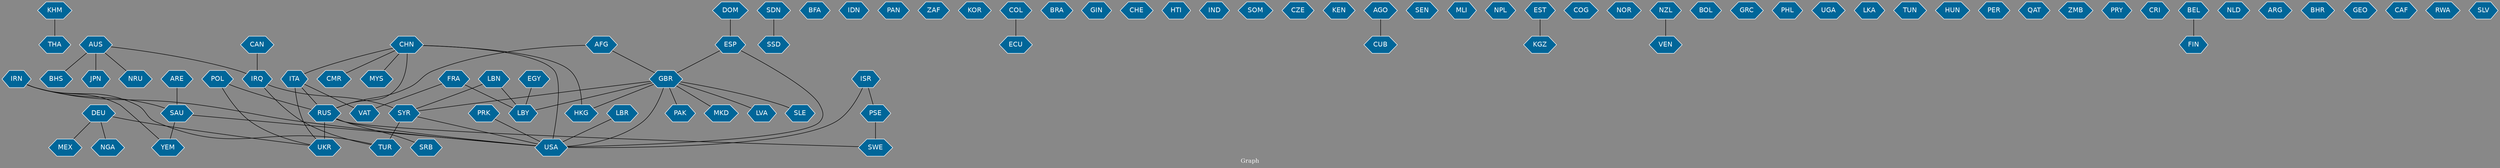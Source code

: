 // Countries together in item graph
graph {
	graph [bgcolor="#888888" fontcolor=white fontsize=12 label="Graph" outputorder=edgesfirst overlap=prism]
	node [color=white fillcolor="#006699" fontcolor=white fontname=Helvetica shape=hexagon style=filled]
	edge [arrowhead=open color=black fontcolor=white fontname=Courier fontsize=12]
		KHM [label=KHM]
		THA [label=THA]
		ITA [label=ITA]
		SYR [label=SYR]
		FRA [label=FRA]
		SSD [label=SSD]
		SDN [label=SDN]
		USA [label=USA]
		ESP [label=ESP]
		LBR [label=LBR]
		BFA [label=BFA]
		DEU [label=DEU]
		MEX [label=MEX]
		IDN [label=IDN]
		PAN [label=PAN]
		ZAF [label=ZAF]
		UKR [label=UKR]
		GBR [label=GBR]
		CAN [label=CAN]
		RUS [label=RUS]
		KOR [label=KOR]
		IRQ [label=IRQ]
		SLE [label=SLE]
		YEM [label=YEM]
		SAU [label=SAU]
		IRN [label=IRN]
		HKG [label=HKG]
		ECU [label=ECU]
		COL [label=COL]
		ISR [label=ISR]
		BRA [label=BRA]
		GIN [label=GIN]
		CHN [label=CHN]
		CHE [label=CHE]
		LBY [label=LBY]
		TUR [label=TUR]
		AFG [label=AFG]
		HTI [label=HTI]
		EGY [label=EGY]
		IND [label=IND]
		SOM [label=SOM]
		CZE [label=CZE]
		AUS [label=AUS]
		BHS [label=BHS]
		VAT [label=VAT]
		LBN [label=LBN]
		POL [label=POL]
		KEN [label=KEN]
		CUB [label=CUB]
		PAK [label=PAK]
		PSE [label=PSE]
		NGA [label=NGA]
		SEN [label=SEN]
		MLI [label=MLI]
		DOM [label=DOM]
		NPL [label=NPL]
		EST [label=EST]
		KGZ [label=KGZ]
		COG [label=COG]
		NOR [label=NOR]
		VEN [label=VEN]
		MKD [label=MKD]
		NZL [label=NZL]
		LVA [label=LVA]
		JPN [label=JPN]
		PRK [label=PRK]
		BOL [label=BOL]
		GRC [label=GRC]
		NRU [label=NRU]
		SRB [label=SRB]
		SWE [label=SWE]
		PHL [label=PHL]
		UGA [label=UGA]
		LKA [label=LKA]
		TUN [label=TUN]
		HUN [label=HUN]
		PER [label=PER]
		AGO [label=AGO]
		QAT [label=QAT]
		ZMB [label=ZMB]
		PRY [label=PRY]
		CMR [label=CMR]
		CRI [label=CRI]
		FIN [label=FIN]
		BEL [label=BEL]
		ARE [label=ARE]
		NLD [label=NLD]
		MYS [label=MYS]
		ARG [label=ARG]
		BHR [label=BHR]
		GEO [label=GEO]
		CAF [label=CAF]
		RWA [label=RWA]
		SLV [label=SLV]
			PSE -- SWE [weight=2]
			FRA -- VAT [weight=1]
			COL -- ECU [weight=1]
			DEU -- UKR [weight=1]
			GBR -- MKD [weight=1]
			ISR -- PSE [weight=1]
			SYR -- TUR [weight=7]
			SYR -- USA [weight=1]
			CHN -- USA [weight=2]
			ARE -- SAU [weight=1]
			DEU -- MEX [weight=1]
			SAU -- YEM [weight=1]
			PRK -- USA [weight=1]
			CHN -- CMR [weight=1]
			GBR -- HKG [weight=2]
			AFG -- RUS [weight=1]
			DEU -- NGA [weight=1]
			FRA -- LBY [weight=1]
			ITA -- RUS [weight=1]
			KHM -- THA [weight=1]
			AFG -- GBR [weight=1]
			AUS -- IRQ [weight=2]
			GBR -- LBY [weight=1]
			CHN -- ITA [weight=1]
			ITA -- VAT [weight=1]
			GBR -- PAK [weight=1]
			GBR -- SLE [weight=2]
			BEL -- FIN [weight=1]
			CHN -- RUS [weight=4]
			GBR -- LVA [weight=1]
			RUS -- USA [weight=1]
			DOM -- ESP [weight=1]
			LBN -- SYR [weight=1]
			AUS -- JPN [weight=3]
			CAN -- IRQ [weight=3]
			RUS -- SRB [weight=3]
			CHN -- MYS [weight=1]
			NZL -- VEN [weight=1]
			IRQ -- SYR [weight=2]
			LBR -- USA [weight=2]
			IRN -- USA [weight=1]
			AGO -- CUB [weight=1]
			IRN -- TUR [weight=1]
			ISR -- USA [weight=1]
			SDN -- SSD [weight=1]
			IRN -- SAU [weight=1]
			ESP -- GBR [weight=1]
			POL -- UKR [weight=1]
			ITA -- UKR [weight=1]
			LBN -- LBY [weight=1]
			POL -- RUS [weight=2]
			RUS -- UKR [weight=11]
			EGY -- LBY [weight=1]
			ESP -- USA [weight=1]
			EST -- KGZ [weight=1]
			RUS -- SWE [weight=1]
			AUS -- BHS [weight=1]
			IRQ -- TUR [weight=3]
			IRN -- YEM [weight=1]
			GBR -- USA [weight=1]
			AUS -- NRU [weight=1]
			GBR -- SYR [weight=1]
			CHN -- HKG [weight=2]
			SAU -- USA [weight=1]
}